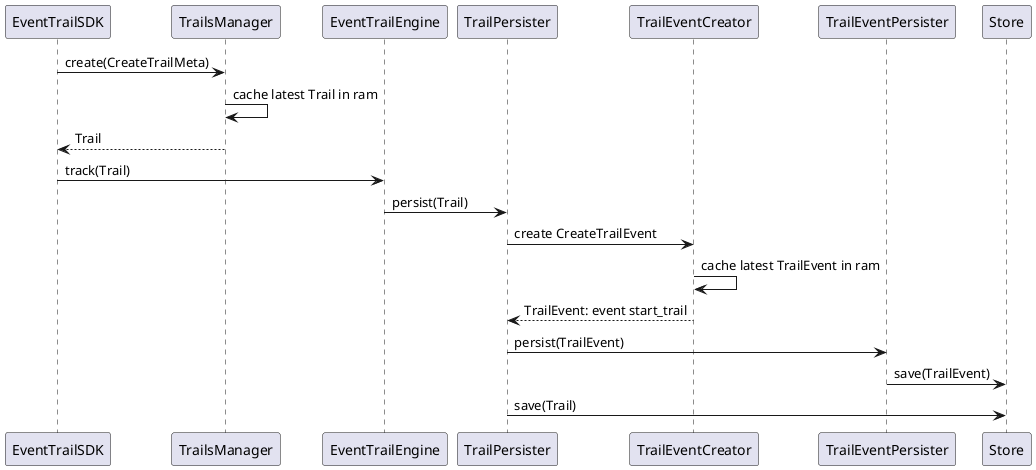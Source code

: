 @startuml

EventTrailSDK -> TrailsManager: create(CreateTrailMeta)
TrailsManager -> TrailsManager: cache latest Trail in ram
TrailsManager --> EventTrailSDK: Trail
EventTrailSDK -> EventTrailEngine: track(Trail)
EventTrailEngine -> TrailPersister: persist(Trail)
TrailPersister -> TrailEventCreator: create CreateTrailEvent
TrailEventCreator -> TrailEventCreator: cache latest TrailEvent in ram
TrailEventCreator --> TrailPersister: TrailEvent: event start_trail
TrailPersister -> TrailEventPersister: persist(TrailEvent)
TrailEventPersister -> Store: save(TrailEvent)
TrailPersister -> Store: save(Trail)


@enduml

